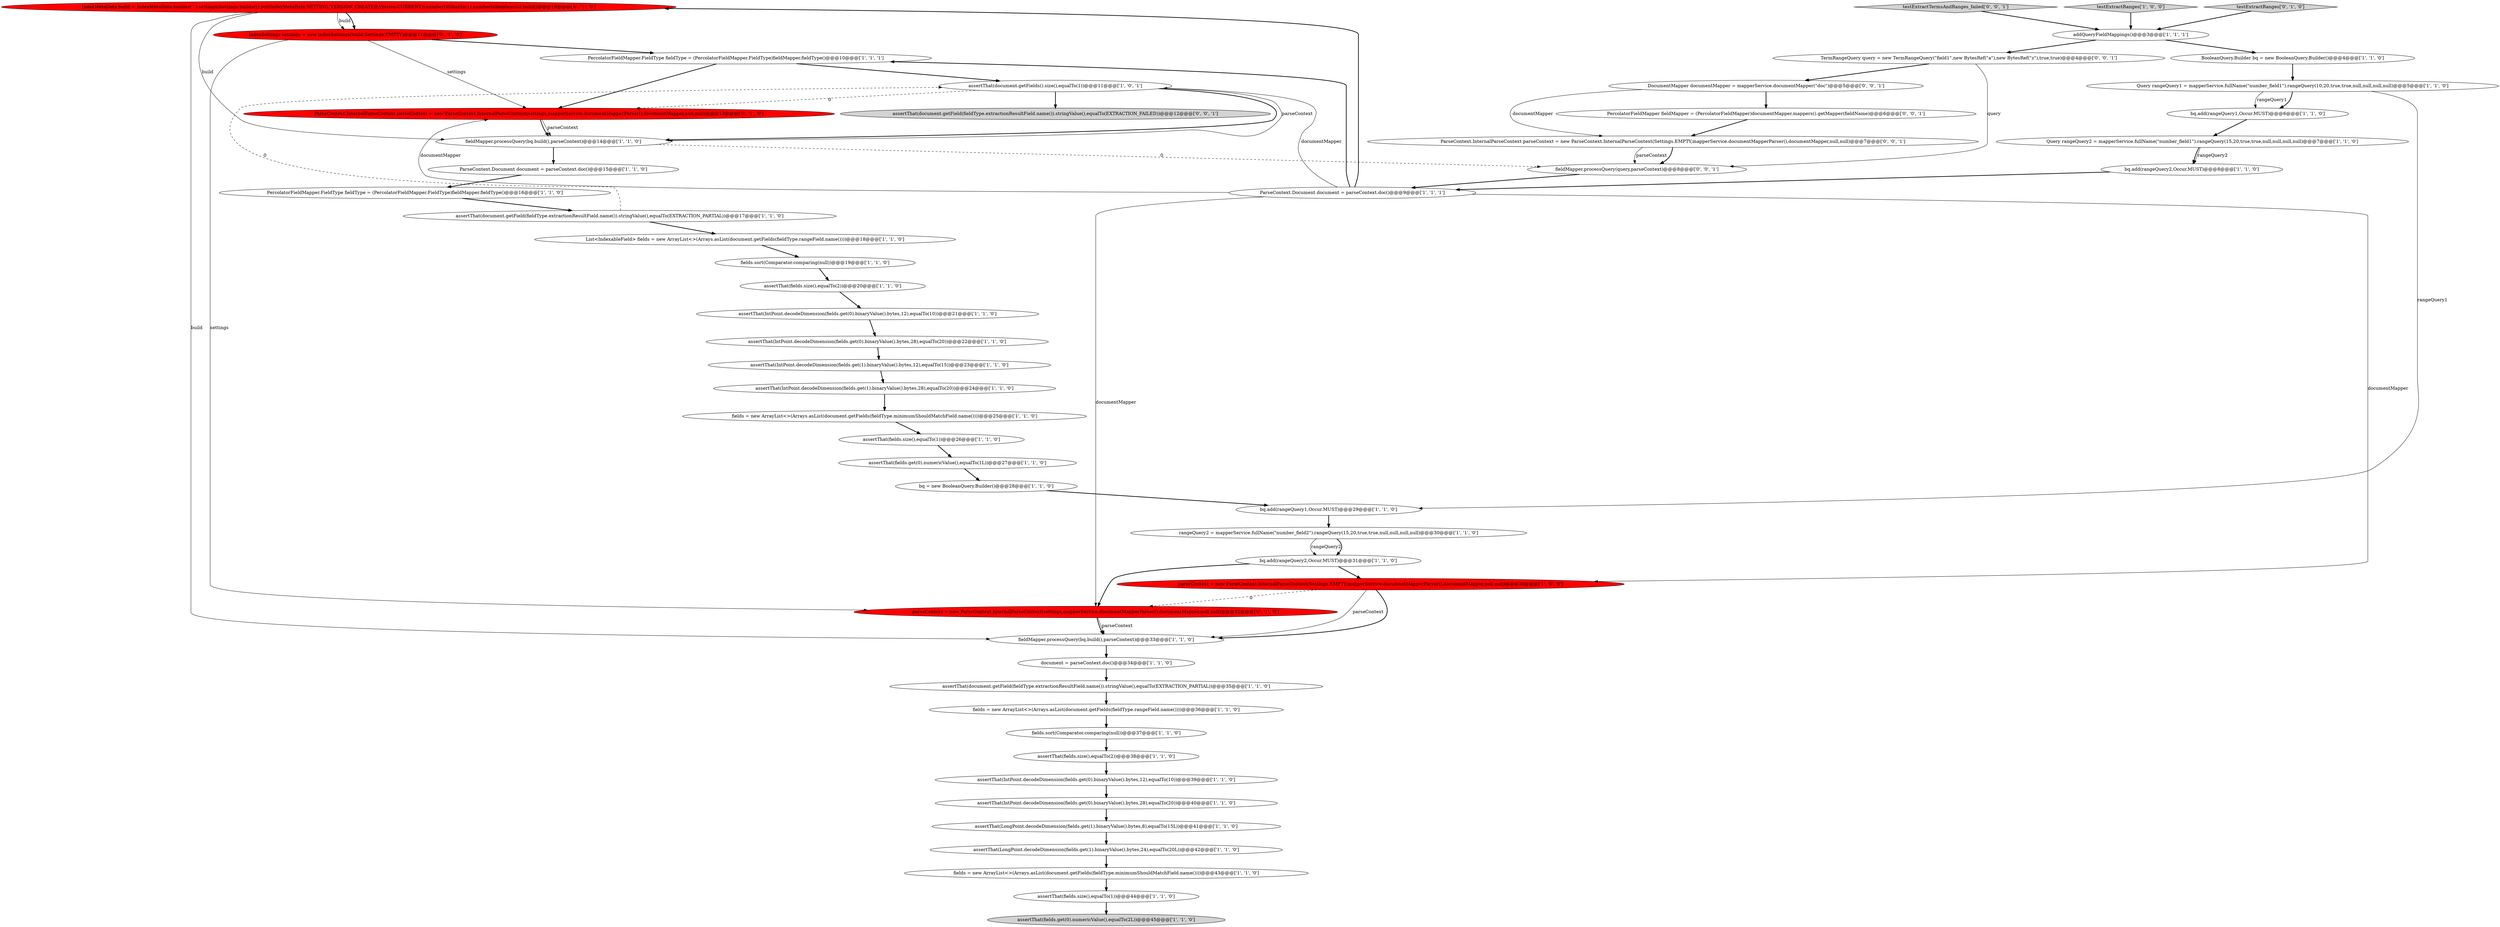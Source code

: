 digraph {
7 [style = filled, label = "rangeQuery2 = mapperService.fullName(\"number_field2\").rangeQuery(15,20,true,true,null,null,null,null)@@@30@@@['1', '1', '0']", fillcolor = white, shape = ellipse image = "AAA0AAABBB1BBB"];
14 [style = filled, label = "addQueryFieldMappings()@@@3@@@['1', '1', '1']", fillcolor = white, shape = ellipse image = "AAA0AAABBB1BBB"];
1 [style = filled, label = "assertThat(document.getField(fieldType.extractionResultField.name()).stringValue(),equalTo(EXTRACTION_PARTIAL))@@@17@@@['1', '1', '0']", fillcolor = white, shape = ellipse image = "AAA0AAABBB1BBB"];
46 [style = filled, label = "testExtractRanges['0', '1', '0']", fillcolor = lightgray, shape = diamond image = "AAA0AAABBB2BBB"];
34 [style = filled, label = "assertThat(IntPoint.decodeDimension(fields.get(0).binaryValue().bytes,12),equalTo(10))@@@21@@@['1', '1', '0']", fillcolor = white, shape = ellipse image = "AAA0AAABBB1BBB"];
18 [style = filled, label = "assertThat(document.getFields().size(),equalTo(1))@@@11@@@['1', '0', '1']", fillcolor = white, shape = ellipse image = "AAA0AAABBB1BBB"];
19 [style = filled, label = "assertThat(IntPoint.decodeDimension(fields.get(0).binaryValue().bytes,28),equalTo(20))@@@40@@@['1', '1', '0']", fillcolor = white, shape = ellipse image = "AAA0AAABBB1BBB"];
8 [style = filled, label = "fields.sort(Comparator.comparing(null))@@@37@@@['1', '1', '0']", fillcolor = white, shape = ellipse image = "AAA0AAABBB1BBB"];
15 [style = filled, label = "List<IndexableField> fields = new ArrayList<>(Arrays.asList(document.getFields(fieldType.rangeField.name())))@@@18@@@['1', '1', '0']", fillcolor = white, shape = ellipse image = "AAA0AAABBB1BBB"];
27 [style = filled, label = "bq.add(rangeQuery2,Occur.MUST)@@@8@@@['1', '1', '0']", fillcolor = white, shape = ellipse image = "AAA0AAABBB1BBB"];
43 [style = filled, label = "parseContext = new ParseContext.InternalParseContext(settings,mapperService.documentMapperParser(),documentMapper,null,null)@@@32@@@['0', '1', '0']", fillcolor = red, shape = ellipse image = "AAA1AAABBB2BBB"];
33 [style = filled, label = "assertThat(document.getField(fieldType.extractionResultField.name()).stringValue(),equalTo(EXTRACTION_PARTIAL))@@@35@@@['1', '1', '0']", fillcolor = white, shape = ellipse image = "AAA0AAABBB1BBB"];
3 [style = filled, label = "PercolatorFieldMapper.FieldType fieldType = (PercolatorFieldMapper.FieldType)fieldMapper.fieldType()@@@16@@@['1', '1', '0']", fillcolor = white, shape = ellipse image = "AAA0AAABBB1BBB"];
44 [style = filled, label = "IndexSettings settings = new IndexSettings(build,Settings.EMPTY)@@@11@@@['0', '1', '0']", fillcolor = red, shape = ellipse image = "AAA1AAABBB2BBB"];
6 [style = filled, label = "PercolatorFieldMapper.FieldType fieldType = (PercolatorFieldMapper.FieldType)fieldMapper.fieldType()@@@10@@@['1', '1', '1']", fillcolor = white, shape = ellipse image = "AAA0AAABBB1BBB"];
12 [style = filled, label = "fields = new ArrayList<>(Arrays.asList(document.getFields(fieldType.minimumShouldMatchField.name())))@@@25@@@['1', '1', '0']", fillcolor = white, shape = ellipse image = "AAA0AAABBB1BBB"];
51 [style = filled, label = "testExtractTermsAndRanges_failed['0', '0', '1']", fillcolor = lightgray, shape = diamond image = "AAA0AAABBB3BBB"];
29 [style = filled, label = "bq.add(rangeQuery1,Occur.MUST)@@@6@@@['1', '1', '0']", fillcolor = white, shape = ellipse image = "AAA0AAABBB1BBB"];
10 [style = filled, label = "assertThat(IntPoint.decodeDimension(fields.get(1).binaryValue().bytes,28),equalTo(20))@@@24@@@['1', '1', '0']", fillcolor = white, shape = ellipse image = "AAA0AAABBB1BBB"];
21 [style = filled, label = "fields.sort(Comparator.comparing(null))@@@19@@@['1', '1', '0']", fillcolor = white, shape = ellipse image = "AAA0AAABBB1BBB"];
41 [style = filled, label = "assertThat(IntPoint.decodeDimension(fields.get(0).binaryValue().bytes,28),equalTo(20))@@@22@@@['1', '1', '0']", fillcolor = white, shape = ellipse image = "AAA0AAABBB1BBB"];
9 [style = filled, label = "BooleanQuery.Builder bq = new BooleanQuery.Builder()@@@4@@@['1', '1', '0']", fillcolor = white, shape = ellipse image = "AAA0AAABBB1BBB"];
0 [style = filled, label = "fields = new ArrayList<>(Arrays.asList(document.getFields(fieldType.rangeField.name())))@@@36@@@['1', '1', '0']", fillcolor = white, shape = ellipse image = "AAA0AAABBB1BBB"];
30 [style = filled, label = "fields = new ArrayList<>(Arrays.asList(document.getFields(fieldType.minimumShouldMatchField.name())))@@@43@@@['1', '1', '0']", fillcolor = white, shape = ellipse image = "AAA0AAABBB1BBB"];
28 [style = filled, label = "Query rangeQuery1 = mapperService.fullName(\"number_field1\").rangeQuery(10,20,true,true,null,null,null,null)@@@5@@@['1', '1', '0']", fillcolor = white, shape = ellipse image = "AAA0AAABBB1BBB"];
40 [style = filled, label = "assertThat(fields.size(),equalTo(1))@@@26@@@['1', '1', '0']", fillcolor = white, shape = ellipse image = "AAA0AAABBB1BBB"];
50 [style = filled, label = "fieldMapper.processQuery(query,parseContext)@@@8@@@['0', '0', '1']", fillcolor = white, shape = ellipse image = "AAA0AAABBB3BBB"];
38 [style = filled, label = "bq.add(rangeQuery1,Occur.MUST)@@@29@@@['1', '1', '0']", fillcolor = white, shape = ellipse image = "AAA0AAABBB1BBB"];
2 [style = filled, label = "assertThat(fields.size(),equalTo(2))@@@20@@@['1', '1', '0']", fillcolor = white, shape = ellipse image = "AAA0AAABBB1BBB"];
23 [style = filled, label = "assertThat(fields.get(0).numericValue(),equalTo(2L))@@@45@@@['1', '1', '0']", fillcolor = lightgray, shape = ellipse image = "AAA0AAABBB1BBB"];
16 [style = filled, label = "assertThat(IntPoint.decodeDimension(fields.get(1).binaryValue().bytes,12),equalTo(15))@@@23@@@['1', '1', '0']", fillcolor = white, shape = ellipse image = "AAA0AAABBB1BBB"];
52 [style = filled, label = "PercolatorFieldMapper fieldMapper = (PercolatorFieldMapper)documentMapper.mappers().getMapper(fieldName)@@@6@@@['0', '0', '1']", fillcolor = white, shape = ellipse image = "AAA0AAABBB3BBB"];
49 [style = filled, label = "TermRangeQuery query = new TermRangeQuery(\"field1\",new BytesRef(\"a\"),new BytesRef(\"z\"),true,true)@@@4@@@['0', '0', '1']", fillcolor = white, shape = ellipse image = "AAA0AAABBB3BBB"];
36 [style = filled, label = "assertThat(fields.get(0).numericValue(),equalTo(1L))@@@27@@@['1', '1', '0']", fillcolor = white, shape = ellipse image = "AAA0AAABBB1BBB"];
39 [style = filled, label = "testExtractRanges['1', '0', '0']", fillcolor = lightgray, shape = diamond image = "AAA0AAABBB1BBB"];
25 [style = filled, label = "bq.add(rangeQuery2,Occur.MUST)@@@31@@@['1', '1', '0']", fillcolor = white, shape = ellipse image = "AAA0AAABBB1BBB"];
20 [style = filled, label = "assertThat(IntPoint.decodeDimension(fields.get(0).binaryValue().bytes,12),equalTo(10))@@@39@@@['1', '1', '0']", fillcolor = white, shape = ellipse image = "AAA0AAABBB1BBB"];
45 [style = filled, label = "ParseContext.InternalParseContext parseContext = new ParseContext.InternalParseContext(settings,mapperService.documentMapperParser(),documentMapper,null,null)@@@13@@@['0', '1', '0']", fillcolor = red, shape = ellipse image = "AAA1AAABBB2BBB"];
24 [style = filled, label = "assertThat(fields.size(),equalTo(1))@@@44@@@['1', '1', '0']", fillcolor = white, shape = ellipse image = "AAA0AAABBB1BBB"];
37 [style = filled, label = "fieldMapper.processQuery(bq.build(),parseContext)@@@14@@@['1', '1', '0']", fillcolor = white, shape = ellipse image = "AAA0AAABBB1BBB"];
35 [style = filled, label = "bq = new BooleanQuery.Builder()@@@28@@@['1', '1', '0']", fillcolor = white, shape = ellipse image = "AAA0AAABBB1BBB"];
42 [style = filled, label = "IndexMetaData build = IndexMetaData.builder(\"\").settings(Settings.builder().put(IndexMetaData.SETTING_VERSION_CREATED,Version.CURRENT)).numberOfShards(1).numberOfReplicas(0).build()@@@10@@@['0', '1', '0']", fillcolor = red, shape = ellipse image = "AAA1AAABBB2BBB"];
11 [style = filled, label = "fieldMapper.processQuery(bq.build(),parseContext)@@@33@@@['1', '1', '0']", fillcolor = white, shape = ellipse image = "AAA0AAABBB1BBB"];
17 [style = filled, label = "parseContext = new ParseContext.InternalParseContext(Settings.EMPTY,mapperService.documentMapperParser(),documentMapper,null,null)@@@30@@@['1', '0', '0']", fillcolor = red, shape = ellipse image = "AAA1AAABBB1BBB"];
32 [style = filled, label = "document = parseContext.doc()@@@34@@@['1', '1', '0']", fillcolor = white, shape = ellipse image = "AAA0AAABBB1BBB"];
5 [style = filled, label = "Query rangeQuery2 = mapperService.fullName(\"number_field1\").rangeQuery(15,20,true,true,null,null,null,null)@@@7@@@['1', '1', '0']", fillcolor = white, shape = ellipse image = "AAA0AAABBB1BBB"];
22 [style = filled, label = "ParseContext.Document document = parseContext.doc()@@@9@@@['1', '1', '1']", fillcolor = white, shape = ellipse image = "AAA0AAABBB1BBB"];
53 [style = filled, label = "DocumentMapper documentMapper = mapperService.documentMapper(\"doc\")@@@5@@@['0', '0', '1']", fillcolor = white, shape = ellipse image = "AAA0AAABBB3BBB"];
48 [style = filled, label = "assertThat(document.getField(fieldType.extractionResultField.name()).stringValue(),equalTo(EXTRACTION_FAILED))@@@12@@@['0', '0', '1']", fillcolor = lightgray, shape = ellipse image = "AAA0AAABBB3BBB"];
4 [style = filled, label = "assertThat(fields.size(),equalTo(2))@@@38@@@['1', '1', '0']", fillcolor = white, shape = ellipse image = "AAA0AAABBB1BBB"];
47 [style = filled, label = "ParseContext.InternalParseContext parseContext = new ParseContext.InternalParseContext(Settings.EMPTY,mapperService.documentMapperParser(),documentMapper,null,null)@@@7@@@['0', '0', '1']", fillcolor = white, shape = ellipse image = "AAA0AAABBB3BBB"];
26 [style = filled, label = "ParseContext.Document document = parseContext.doc()@@@15@@@['1', '1', '0']", fillcolor = white, shape = ellipse image = "AAA0AAABBB1BBB"];
13 [style = filled, label = "assertThat(LongPoint.decodeDimension(fields.get(1).binaryValue().bytes,24),equalTo(20L))@@@42@@@['1', '1', '0']", fillcolor = white, shape = ellipse image = "AAA0AAABBB1BBB"];
31 [style = filled, label = "assertThat(LongPoint.decodeDimension(fields.get(1).binaryValue().bytes,8),equalTo(15L))@@@41@@@['1', '1', '0']", fillcolor = white, shape = ellipse image = "AAA0AAABBB1BBB"];
18->37 [style = bold, label=""];
17->43 [style = dashed, label="0"];
28->29 [style = bold, label=""];
44->43 [style = solid, label="settings"];
30->24 [style = bold, label=""];
29->5 [style = bold, label=""];
44->6 [style = bold, label=""];
22->45 [style = solid, label="documentMapper"];
3->1 [style = bold, label=""];
14->49 [style = bold, label=""];
37->26 [style = bold, label=""];
50->22 [style = bold, label=""];
16->10 [style = bold, label=""];
19->31 [style = bold, label=""];
15->21 [style = bold, label=""];
45->37 [style = solid, label="parseContext"];
6->18 [style = bold, label=""];
26->3 [style = bold, label=""];
1->15 [style = bold, label=""];
31->13 [style = bold, label=""];
53->52 [style = bold, label=""];
7->25 [style = solid, label="rangeQuery2"];
2->34 [style = bold, label=""];
39->14 [style = bold, label=""];
25->43 [style = bold, label=""];
11->32 [style = bold, label=""];
1->18 [style = dashed, label="0"];
34->41 [style = bold, label=""];
13->30 [style = bold, label=""];
5->27 [style = solid, label="rangeQuery2"];
18->45 [style = dashed, label="0"];
42->11 [style = solid, label="build"];
24->23 [style = bold, label=""];
27->22 [style = bold, label=""];
25->17 [style = bold, label=""];
32->33 [style = bold, label=""];
47->50 [style = bold, label=""];
21->2 [style = bold, label=""];
43->11 [style = bold, label=""];
49->53 [style = bold, label=""];
9->28 [style = bold, label=""];
33->0 [style = bold, label=""];
28->29 [style = solid, label="rangeQuery1"];
22->18 [style = solid, label="documentMapper"];
18->37 [style = solid, label="parseContext"];
12->40 [style = bold, label=""];
42->44 [style = solid, label="build"];
52->47 [style = bold, label=""];
51->14 [style = bold, label=""];
43->11 [style = solid, label="parseContext"];
42->44 [style = bold, label=""];
18->48 [style = bold, label=""];
49->50 [style = solid, label="query"];
40->36 [style = bold, label=""];
10->12 [style = bold, label=""];
38->7 [style = bold, label=""];
17->11 [style = solid, label="parseContext"];
44->45 [style = solid, label="settings"];
28->38 [style = solid, label="rangeQuery1"];
37->50 [style = dashed, label="0"];
0->8 [style = bold, label=""];
4->20 [style = bold, label=""];
42->37 [style = solid, label="build"];
47->50 [style = solid, label="parseContext"];
46->14 [style = bold, label=""];
14->9 [style = bold, label=""];
41->16 [style = bold, label=""];
7->25 [style = bold, label=""];
35->38 [style = bold, label=""];
5->27 [style = bold, label=""];
8->4 [style = bold, label=""];
45->37 [style = bold, label=""];
36->35 [style = bold, label=""];
22->43 [style = solid, label="documentMapper"];
20->19 [style = bold, label=""];
6->45 [style = bold, label=""];
53->47 [style = solid, label="documentMapper"];
22->17 [style = solid, label="documentMapper"];
22->6 [style = bold, label=""];
17->11 [style = bold, label=""];
22->42 [style = bold, label=""];
}
